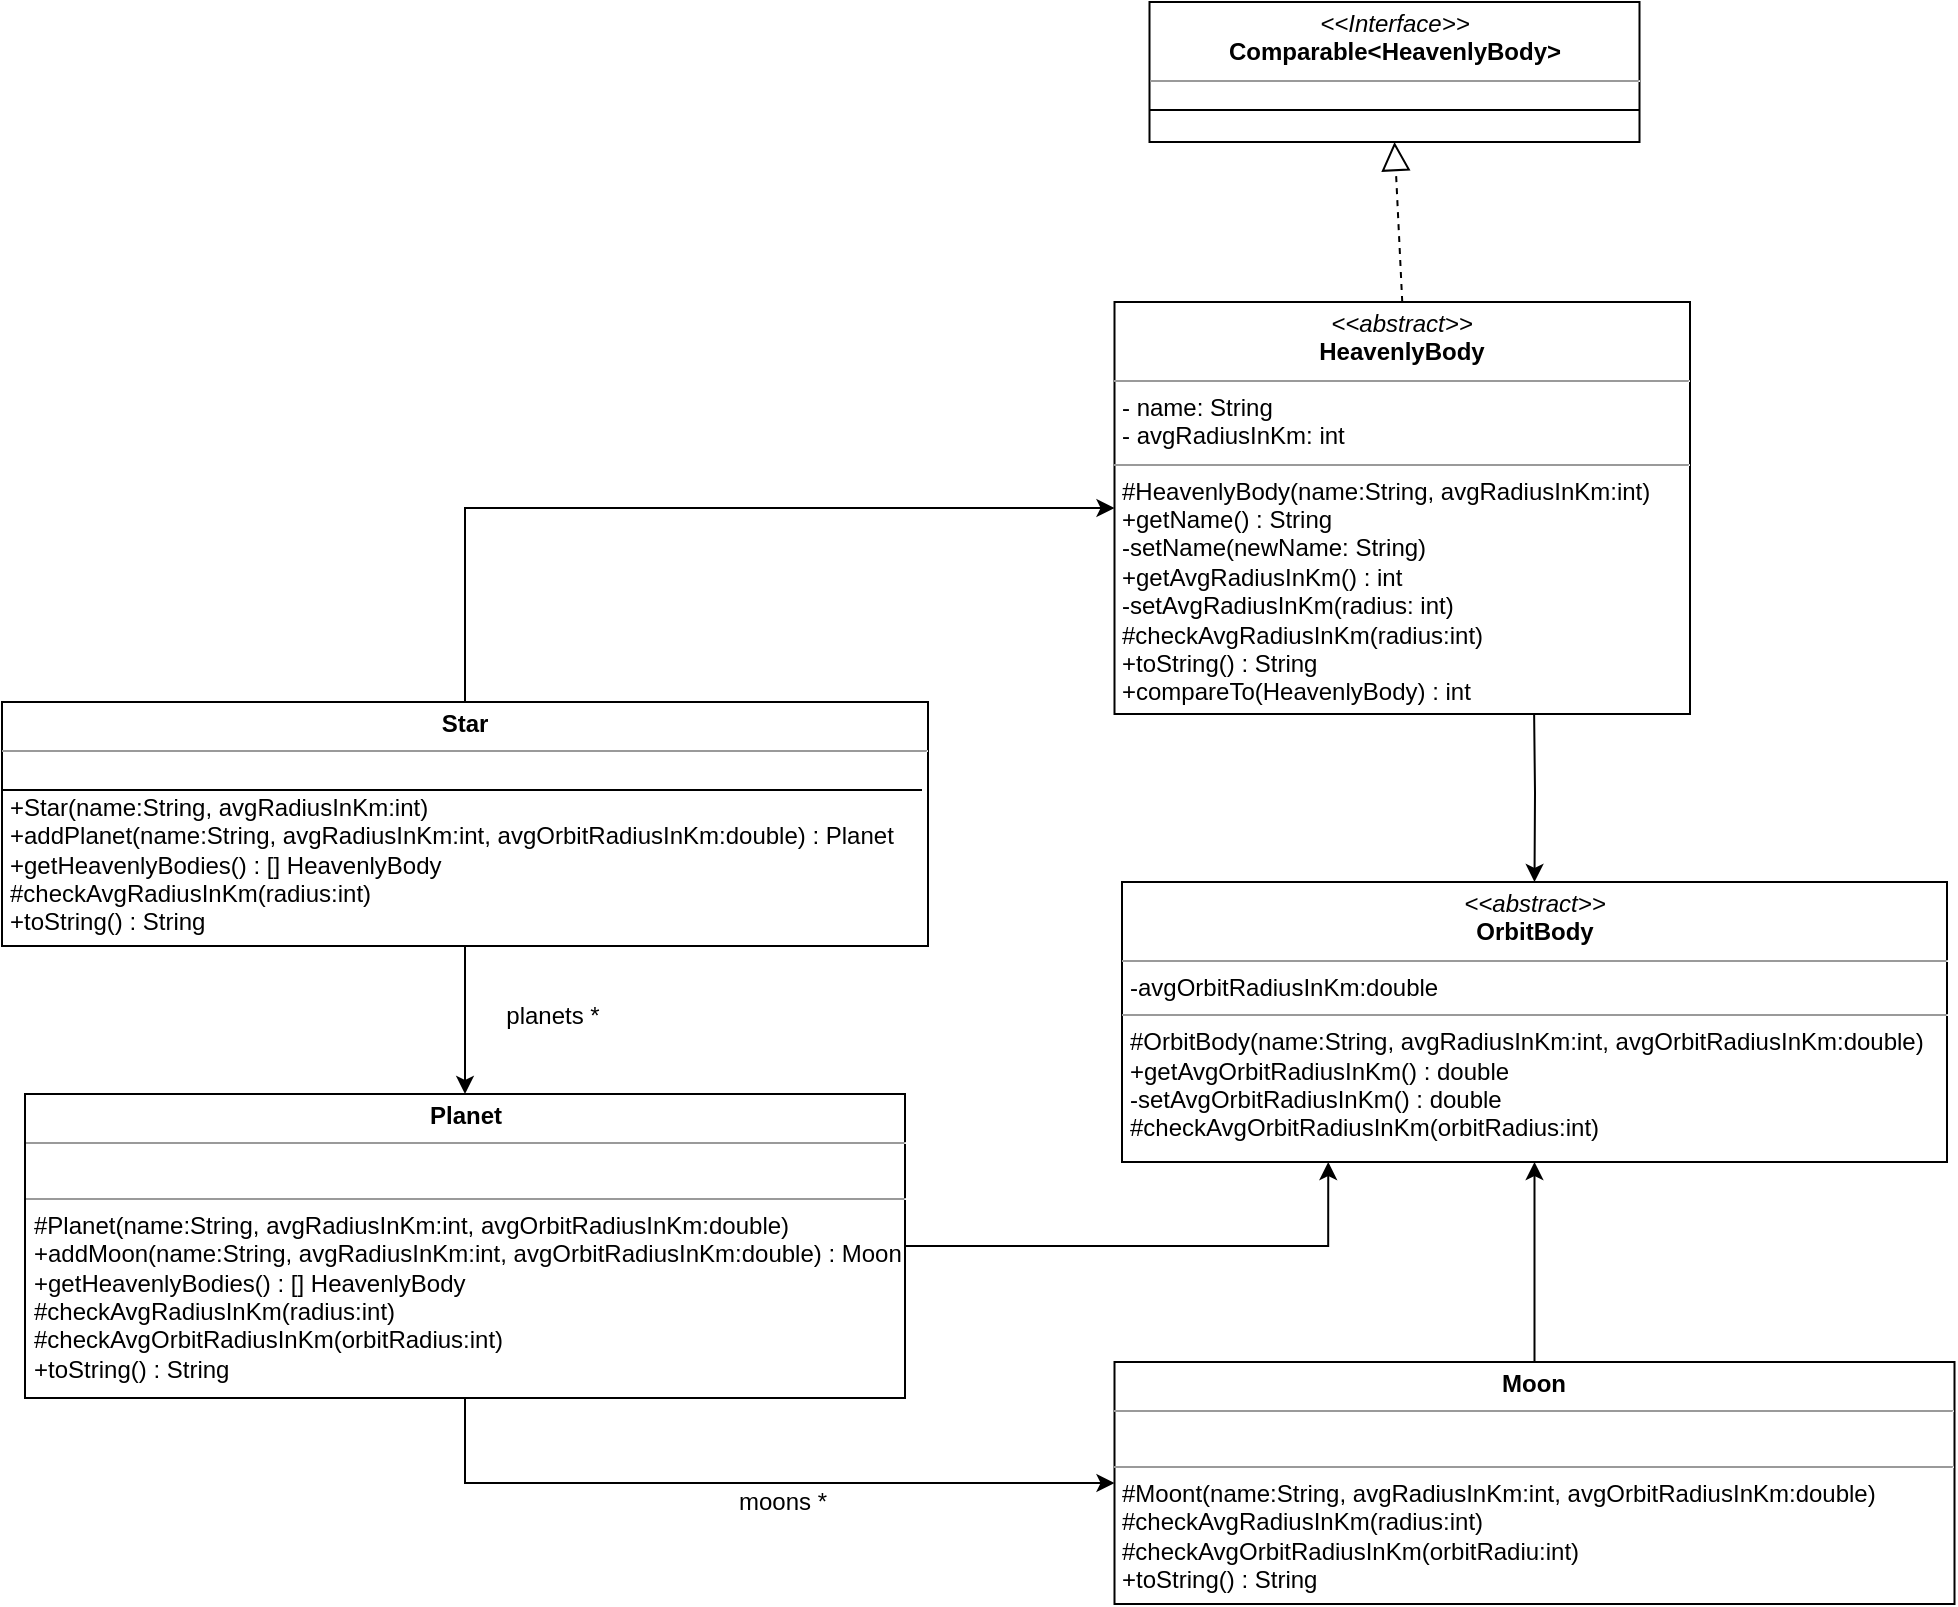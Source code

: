 <mxfile version="20.8.17" type="github">
  <diagram name="Page-1" id="lJDS6RLSJYoDU-r5e2De">
    <mxGraphModel dx="871" dy="427" grid="0" gridSize="10" guides="1" tooltips="1" connect="1" arrows="1" fold="1" page="1" pageScale="1" pageWidth="850" pageHeight="1100" math="0" shadow="0">
      <root>
        <mxCell id="0" />
        <mxCell id="1" parent="0" />
        <mxCell id="g1WEDu-rR_4wqM8P-lDM-23" style="edgeStyle=orthogonalEdgeStyle;rounded=0;orthogonalLoop=1;jettySize=auto;html=1;" edge="1" parent="1" target="g1WEDu-rR_4wqM8P-lDM-18">
          <mxGeometry relative="1" as="geometry">
            <mxPoint x="816" y="420" as="sourcePoint" />
          </mxGeometry>
        </mxCell>
        <mxCell id="g1WEDu-rR_4wqM8P-lDM-7" value="&lt;p style=&quot;margin:0px;margin-top:4px;text-align:center;&quot;&gt;&lt;i&gt;&amp;lt;&amp;lt;abstract&amp;gt;&amp;gt;&lt;/i&gt;&lt;br&gt;&lt;b&gt;HeavenlyBody&lt;/b&gt;&lt;/p&gt;&lt;hr size=&quot;1&quot;&gt;&lt;p style=&quot;margin:0px;margin-left:4px;&quot;&gt;- name: String&lt;br&gt;- avgRadiusInKm: int&lt;/p&gt;&lt;hr size=&quot;1&quot;&gt;&lt;p style=&quot;margin:0px;margin-left:4px;&quot;&gt;#HeavenlyBody(name:String, avgRadiusInKm:int)&lt;br&gt;+getName() : String&lt;/p&gt;&lt;p style=&quot;margin:0px;margin-left:4px;&quot;&gt;-setName(newName: String)&lt;br&gt;&lt;/p&gt;&lt;p style=&quot;margin:0px;margin-left:4px;&quot;&gt;+getAvgRadiusInKm() : int&lt;br&gt;&lt;/p&gt;&lt;p style=&quot;margin:0px;margin-left:4px;&quot;&gt;-setAvgRadiusInKm(radius: int)&lt;br&gt;&lt;/p&gt;&lt;p style=&quot;margin:0px;margin-left:4px;&quot;&gt;#checkAvgRadiusInKm(radius:int)&lt;br&gt;&lt;/p&gt;&lt;p style=&quot;margin:0px;margin-left:4px;&quot;&gt;+toString() : String&lt;/p&gt;&lt;p style=&quot;margin:0px;margin-left:4px;&quot;&gt;+compareTo(HeavenlyBody) : int&lt;/p&gt;&lt;p style=&quot;margin:0px;margin-left:4px;&quot;&gt;&lt;br&gt;&lt;/p&gt;" style="verticalAlign=top;align=left;overflow=fill;fontSize=12;fontFamily=Helvetica;html=1;" vertex="1" parent="1">
          <mxGeometry x="606.25" y="220" width="287.75" height="206" as="geometry" />
        </mxCell>
        <mxCell id="g1WEDu-rR_4wqM8P-lDM-9" value="&lt;p style=&quot;margin:0px;margin-top:4px;text-align:center;&quot;&gt;&lt;i&gt;&amp;lt;&amp;lt;Interface&amp;gt;&amp;gt;&lt;/i&gt;&lt;br&gt;&lt;b&gt;Comparable&amp;lt;HeavenlyBody&amp;gt;&lt;/b&gt;&lt;br&gt;&lt;/p&gt;&lt;hr size=&quot;1&quot;&gt;&lt;p style=&quot;margin:0px;margin-left:4px;&quot;&gt;&lt;br&gt;&lt;/p&gt;" style="verticalAlign=top;align=left;overflow=fill;fontSize=12;fontFamily=Helvetica;html=1;" vertex="1" parent="1">
          <mxGeometry x="623.75" y="70" width="245" height="70" as="geometry" />
        </mxCell>
        <mxCell id="g1WEDu-rR_4wqM8P-lDM-15" value="" style="line;strokeWidth=1;fillColor=none;align=left;verticalAlign=middle;spacingTop=-1;spacingLeft=3;spacingRight=3;rotatable=0;labelPosition=right;points=[];portConstraint=eastwest;strokeColor=inherit;" vertex="1" parent="1">
          <mxGeometry x="623.75" y="120" width="245" height="8" as="geometry" />
        </mxCell>
        <mxCell id="g1WEDu-rR_4wqM8P-lDM-22" style="edgeStyle=orthogonalEdgeStyle;rounded=0;orthogonalLoop=1;jettySize=auto;html=1;entryX=0;entryY=0.5;entryDx=0;entryDy=0;exitX=0.5;exitY=0;exitDx=0;exitDy=0;" edge="1" parent="1" source="g1WEDu-rR_4wqM8P-lDM-16" target="g1WEDu-rR_4wqM8P-lDM-7">
          <mxGeometry relative="1" as="geometry" />
        </mxCell>
        <mxCell id="g1WEDu-rR_4wqM8P-lDM-34" style="edgeStyle=orthogonalEdgeStyle;rounded=0;orthogonalLoop=1;jettySize=auto;html=1;entryX=0.5;entryY=0;entryDx=0;entryDy=0;" edge="1" parent="1" source="g1WEDu-rR_4wqM8P-lDM-16" target="g1WEDu-rR_4wqM8P-lDM-20">
          <mxGeometry relative="1" as="geometry" />
        </mxCell>
        <mxCell id="g1WEDu-rR_4wqM8P-lDM-16" value="&lt;p style=&quot;margin:0px;margin-top:4px;text-align:center;&quot;&gt;&lt;b&gt;Star&lt;/b&gt;&lt;/p&gt;&lt;hr size=&quot;1&quot;&gt;&lt;p style=&quot;margin:0px;margin-left:4px;&quot;&gt;&lt;br&gt;&lt;/p&gt;&lt;p style=&quot;margin:0px;margin-left:4px;&quot;&gt;+Star(name:String, avgRadiusInKm:int)&lt;br&gt;&lt;/p&gt;&lt;p style=&quot;margin:0px;margin-left:4px;&quot;&gt;+addPlanet(name:String, avgRadiusInKm:int, avgOrbitRadiusInKm:double) : Planet&lt;br&gt;&lt;/p&gt;&lt;p style=&quot;margin:0px;margin-left:4px;&quot;&gt;+getHeavenlyBodies() : [] HeavenlyBody&lt;br&gt;&lt;/p&gt;&lt;p style=&quot;margin:0px;margin-left:4px;&quot;&gt;#checkAvgRadiusInKm(radius:int)&lt;br&gt;&lt;/p&gt;&lt;p style=&quot;margin:0px;margin-left:4px;&quot;&gt;+toString() : String&lt;/p&gt;" style="verticalAlign=top;align=left;overflow=fill;fontSize=12;fontFamily=Helvetica;html=1;" vertex="1" parent="1">
          <mxGeometry x="50" y="420" width="463" height="122" as="geometry" />
        </mxCell>
        <mxCell id="g1WEDu-rR_4wqM8P-lDM-17" value="" style="line;strokeWidth=1;fillColor=none;align=left;verticalAlign=middle;spacingTop=-1;spacingLeft=3;spacingRight=3;rotatable=0;labelPosition=right;points=[];portConstraint=eastwest;strokeColor=inherit;" vertex="1" parent="1">
          <mxGeometry x="50" y="460" width="460" height="8" as="geometry" />
        </mxCell>
        <mxCell id="g1WEDu-rR_4wqM8P-lDM-18" value="&lt;p style=&quot;margin:0px;margin-top:4px;text-align:center;&quot;&gt;&lt;i&gt;&amp;lt;&amp;lt;abstract&amp;gt;&amp;gt;&lt;/i&gt;&lt;br&gt;&lt;b&gt;OrbitBody&lt;/b&gt;&lt;/p&gt;&lt;hr size=&quot;1&quot;&gt;&lt;p style=&quot;margin:0px;margin-left:4px;&quot;&gt;-avgOrbitRadiusInKm:double&lt;br&gt;&lt;/p&gt;&lt;hr size=&quot;1&quot;&gt;&lt;p style=&quot;margin:0px;margin-left:4px;&quot;&gt;#OrbitBody(name:String, avgRadiusInKm:int, avgOrbitRadiusInKm:double)&lt;/p&gt;&lt;p style=&quot;margin:0px;margin-left:4px;&quot;&gt;+getAvgOrbitRadiusInKm() : double&lt;br&gt;&lt;/p&gt;&lt;p style=&quot;margin:0px;margin-left:4px;&quot;&gt;-setAvgOrbitRadiusInKm() : double&lt;/p&gt;&lt;p style=&quot;margin:0px;margin-left:4px;&quot;&gt;#checkAvgOrbitRadiusInKm(orbitRadius:int)&lt;/p&gt;" style="verticalAlign=top;align=left;overflow=fill;fontSize=12;fontFamily=Helvetica;html=1;" vertex="1" parent="1">
          <mxGeometry x="610" y="510" width="412.5" height="140" as="geometry" />
        </mxCell>
        <mxCell id="g1WEDu-rR_4wqM8P-lDM-19" value="" style="endArrow=block;dashed=1;endFill=0;endSize=12;html=1;rounded=0;entryX=0.5;entryY=1;entryDx=0;entryDy=0;exitX=0.5;exitY=0;exitDx=0;exitDy=0;" edge="1" parent="1" source="g1WEDu-rR_4wqM8P-lDM-7" target="g1WEDu-rR_4wqM8P-lDM-9">
          <mxGeometry width="160" relative="1" as="geometry">
            <mxPoint x="723.75" y="260" as="sourcePoint" />
            <mxPoint x="883.75" y="260" as="targetPoint" />
          </mxGeometry>
        </mxCell>
        <mxCell id="g1WEDu-rR_4wqM8P-lDM-26" style="edgeStyle=orthogonalEdgeStyle;rounded=0;orthogonalLoop=1;jettySize=auto;html=1;exitX=0.5;exitY=1;exitDx=0;exitDy=0;" edge="1" parent="1" source="g1WEDu-rR_4wqM8P-lDM-20" target="g1WEDu-rR_4wqM8P-lDM-21">
          <mxGeometry relative="1" as="geometry" />
        </mxCell>
        <mxCell id="g1WEDu-rR_4wqM8P-lDM-28" style="edgeStyle=orthogonalEdgeStyle;rounded=0;orthogonalLoop=1;jettySize=auto;html=1;exitX=1;exitY=0.5;exitDx=0;exitDy=0;entryX=0.25;entryY=1;entryDx=0;entryDy=0;" edge="1" parent="1" source="g1WEDu-rR_4wqM8P-lDM-20" target="g1WEDu-rR_4wqM8P-lDM-18">
          <mxGeometry relative="1" as="geometry" />
        </mxCell>
        <mxCell id="g1WEDu-rR_4wqM8P-lDM-20" value="&lt;p style=&quot;margin:0px;margin-top:4px;text-align:center;&quot;&gt;&lt;b&gt;Planet&lt;/b&gt;&lt;/p&gt;&lt;hr size=&quot;1&quot;&gt;&lt;p style=&quot;margin:0px;margin-left:4px;&quot;&gt;&lt;br&gt;&lt;/p&gt;&lt;hr size=&quot;1&quot;&gt;&lt;p style=&quot;margin:0px;margin-left:4px;&quot;&gt;#Planet(name:String, avgRadiusInKm:int, avgOrbitRadiusInKm:double)&lt;br&gt;&lt;/p&gt;&lt;p style=&quot;margin:0px;margin-left:4px;&quot;&gt;+addMoon(name:String, avgRadiusInKm:int, avgOrbitRadiusInKm:double) : Moon&lt;br&gt;&lt;/p&gt;&lt;p style=&quot;margin:0px;margin-left:4px;&quot;&gt;+getHeavenlyBodies() : [] HeavenlyBody&lt;br&gt;&lt;/p&gt;&lt;p style=&quot;margin:0px;margin-left:4px;&quot;&gt;#checkAvgRadiusInKm(radius:int)&lt;br&gt;&lt;/p&gt;&lt;p style=&quot;margin:0px;margin-left:4px;&quot;&gt;#checkAvgOrbitRadiusInKm(orbitRadius:int)&lt;br&gt;&lt;/p&gt;&lt;p style=&quot;margin:0px;margin-left:4px;&quot;&gt;+toString() : String&lt;br&gt;&lt;/p&gt;" style="verticalAlign=top;align=left;overflow=fill;fontSize=12;fontFamily=Helvetica;html=1;" vertex="1" parent="1">
          <mxGeometry x="61.5" y="616" width="440" height="152" as="geometry" />
        </mxCell>
        <mxCell id="g1WEDu-rR_4wqM8P-lDM-29" style="edgeStyle=orthogonalEdgeStyle;rounded=0;orthogonalLoop=1;jettySize=auto;html=1;entryX=0.5;entryY=1;entryDx=0;entryDy=0;" edge="1" parent="1" source="g1WEDu-rR_4wqM8P-lDM-21" target="g1WEDu-rR_4wqM8P-lDM-18">
          <mxGeometry relative="1" as="geometry" />
        </mxCell>
        <mxCell id="g1WEDu-rR_4wqM8P-lDM-21" value="&lt;p style=&quot;margin:0px;margin-top:4px;text-align:center;&quot;&gt;&lt;b&gt;Moon&lt;/b&gt;&lt;/p&gt;&lt;hr size=&quot;1&quot;&gt;&lt;p style=&quot;margin:0px;margin-left:4px;&quot;&gt;&lt;br&gt;&lt;/p&gt;&lt;hr size=&quot;1&quot;&gt;&lt;p style=&quot;margin:0px;margin-left:4px;&quot;&gt;#Moont(name:String, avgRadiusInKm:int, avgOrbitRadiusInKm:double)&lt;/p&gt;&lt;p style=&quot;margin:0px;margin-left:4px;&quot;&gt;#checkAvgRadiusInKm(radius:int)&lt;br&gt;&lt;/p&gt;&lt;p style=&quot;margin:0px;margin-left:4px;&quot;&gt;#checkAvgOrbitRadiusInKm(orbitRadiu:int)&lt;br&gt;&lt;/p&gt;&lt;p style=&quot;margin:0px;margin-left:4px;&quot;&gt;+toString() : String&lt;br&gt;&lt;/p&gt;" style="verticalAlign=top;align=left;overflow=fill;fontSize=12;fontFamily=Helvetica;html=1;" vertex="1" parent="1">
          <mxGeometry x="606.25" y="750" width="420" height="121" as="geometry" />
        </mxCell>
        <mxCell id="g1WEDu-rR_4wqM8P-lDM-25" value="planets *" style="text;html=1;align=center;verticalAlign=middle;resizable=0;points=[];autosize=1;strokeColor=none;fillColor=none;" vertex="1" parent="1">
          <mxGeometry x="290" y="562" width="70" height="30" as="geometry" />
        </mxCell>
        <mxCell id="g1WEDu-rR_4wqM8P-lDM-27" value="moons *" style="text;html=1;align=center;verticalAlign=middle;resizable=0;points=[];autosize=1;strokeColor=none;fillColor=none;" vertex="1" parent="1">
          <mxGeometry x="405" y="805" width="70" height="30" as="geometry" />
        </mxCell>
      </root>
    </mxGraphModel>
  </diagram>
</mxfile>
